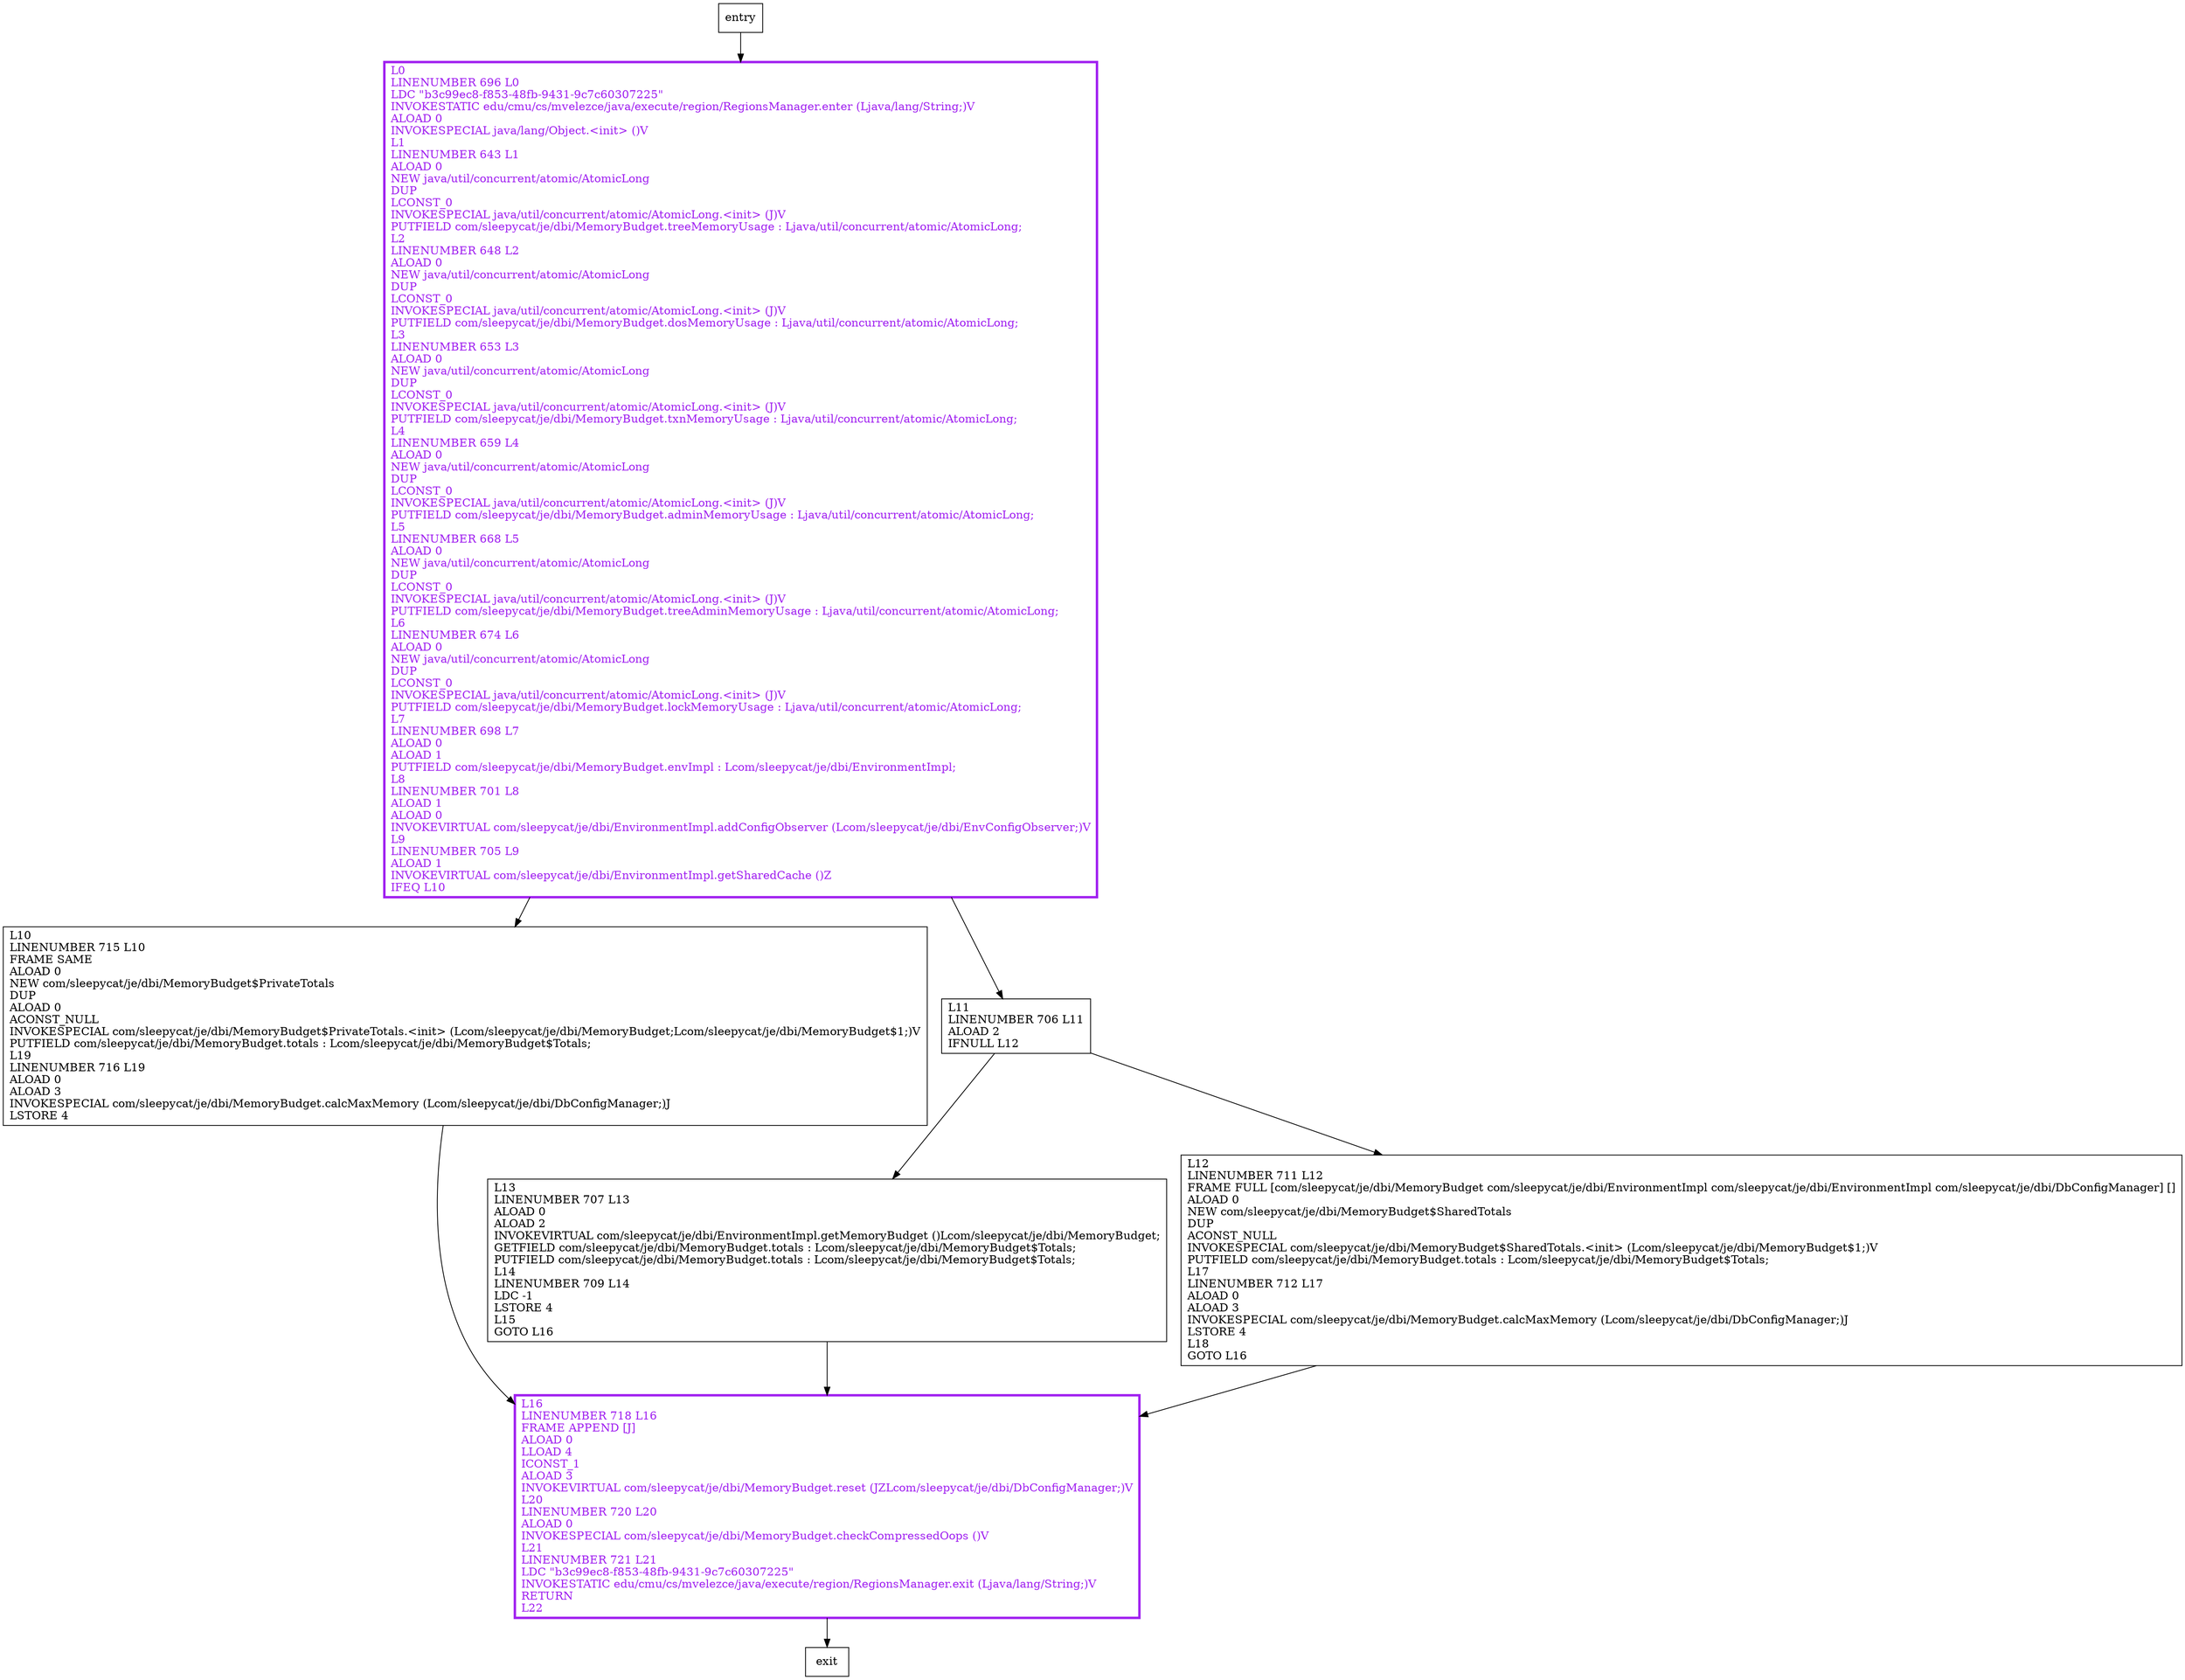 digraph <init> {
node [shape=record];
2035872389 [label="L10\lLINENUMBER 715 L10\lFRAME SAME\lALOAD 0\lNEW com/sleepycat/je/dbi/MemoryBudget$PrivateTotals\lDUP\lALOAD 0\lACONST_NULL\lINVOKESPECIAL com/sleepycat/je/dbi/MemoryBudget$PrivateTotals.\<init\> (Lcom/sleepycat/je/dbi/MemoryBudget;Lcom/sleepycat/je/dbi/MemoryBudget$1;)V\lPUTFIELD com/sleepycat/je/dbi/MemoryBudget.totals : Lcom/sleepycat/je/dbi/MemoryBudget$Totals;\lL19\lLINENUMBER 716 L19\lALOAD 0\lALOAD 3\lINVOKESPECIAL com/sleepycat/je/dbi/MemoryBudget.calcMaxMemory (Lcom/sleepycat/je/dbi/DbConfigManager;)J\lLSTORE 4\l"];
826174457 [label="L13\lLINENUMBER 707 L13\lALOAD 0\lALOAD 2\lINVOKEVIRTUAL com/sleepycat/je/dbi/EnvironmentImpl.getMemoryBudget ()Lcom/sleepycat/je/dbi/MemoryBudget;\lGETFIELD com/sleepycat/je/dbi/MemoryBudget.totals : Lcom/sleepycat/je/dbi/MemoryBudget$Totals;\lPUTFIELD com/sleepycat/je/dbi/MemoryBudget.totals : Lcom/sleepycat/je/dbi/MemoryBudget$Totals;\lL14\lLINENUMBER 709 L14\lLDC -1\lLSTORE 4\lL15\lGOTO L16\l"];
1639381688 [label="L12\lLINENUMBER 711 L12\lFRAME FULL [com/sleepycat/je/dbi/MemoryBudget com/sleepycat/je/dbi/EnvironmentImpl com/sleepycat/je/dbi/EnvironmentImpl com/sleepycat/je/dbi/DbConfigManager] []\lALOAD 0\lNEW com/sleepycat/je/dbi/MemoryBudget$SharedTotals\lDUP\lACONST_NULL\lINVOKESPECIAL com/sleepycat/je/dbi/MemoryBudget$SharedTotals.\<init\> (Lcom/sleepycat/je/dbi/MemoryBudget$1;)V\lPUTFIELD com/sleepycat/je/dbi/MemoryBudget.totals : Lcom/sleepycat/je/dbi/MemoryBudget$Totals;\lL17\lLINENUMBER 712 L17\lALOAD 0\lALOAD 3\lINVOKESPECIAL com/sleepycat/je/dbi/MemoryBudget.calcMaxMemory (Lcom/sleepycat/je/dbi/DbConfigManager;)J\lLSTORE 4\lL18\lGOTO L16\l"];
1491142441 [label="L0\lLINENUMBER 696 L0\lLDC \"b3c99ec8-f853-48fb-9431-9c7c60307225\"\lINVOKESTATIC edu/cmu/cs/mvelezce/java/execute/region/RegionsManager.enter (Ljava/lang/String;)V\lALOAD 0\lINVOKESPECIAL java/lang/Object.\<init\> ()V\lL1\lLINENUMBER 643 L1\lALOAD 0\lNEW java/util/concurrent/atomic/AtomicLong\lDUP\lLCONST_0\lINVOKESPECIAL java/util/concurrent/atomic/AtomicLong.\<init\> (J)V\lPUTFIELD com/sleepycat/je/dbi/MemoryBudget.treeMemoryUsage : Ljava/util/concurrent/atomic/AtomicLong;\lL2\lLINENUMBER 648 L2\lALOAD 0\lNEW java/util/concurrent/atomic/AtomicLong\lDUP\lLCONST_0\lINVOKESPECIAL java/util/concurrent/atomic/AtomicLong.\<init\> (J)V\lPUTFIELD com/sleepycat/je/dbi/MemoryBudget.dosMemoryUsage : Ljava/util/concurrent/atomic/AtomicLong;\lL3\lLINENUMBER 653 L3\lALOAD 0\lNEW java/util/concurrent/atomic/AtomicLong\lDUP\lLCONST_0\lINVOKESPECIAL java/util/concurrent/atomic/AtomicLong.\<init\> (J)V\lPUTFIELD com/sleepycat/je/dbi/MemoryBudget.txnMemoryUsage : Ljava/util/concurrent/atomic/AtomicLong;\lL4\lLINENUMBER 659 L4\lALOAD 0\lNEW java/util/concurrent/atomic/AtomicLong\lDUP\lLCONST_0\lINVOKESPECIAL java/util/concurrent/atomic/AtomicLong.\<init\> (J)V\lPUTFIELD com/sleepycat/je/dbi/MemoryBudget.adminMemoryUsage : Ljava/util/concurrent/atomic/AtomicLong;\lL5\lLINENUMBER 668 L5\lALOAD 0\lNEW java/util/concurrent/atomic/AtomicLong\lDUP\lLCONST_0\lINVOKESPECIAL java/util/concurrent/atomic/AtomicLong.\<init\> (J)V\lPUTFIELD com/sleepycat/je/dbi/MemoryBudget.treeAdminMemoryUsage : Ljava/util/concurrent/atomic/AtomicLong;\lL6\lLINENUMBER 674 L6\lALOAD 0\lNEW java/util/concurrent/atomic/AtomicLong\lDUP\lLCONST_0\lINVOKESPECIAL java/util/concurrent/atomic/AtomicLong.\<init\> (J)V\lPUTFIELD com/sleepycat/je/dbi/MemoryBudget.lockMemoryUsage : Ljava/util/concurrent/atomic/AtomicLong;\lL7\lLINENUMBER 698 L7\lALOAD 0\lALOAD 1\lPUTFIELD com/sleepycat/je/dbi/MemoryBudget.envImpl : Lcom/sleepycat/je/dbi/EnvironmentImpl;\lL8\lLINENUMBER 701 L8\lALOAD 1\lALOAD 0\lINVOKEVIRTUAL com/sleepycat/je/dbi/EnvironmentImpl.addConfigObserver (Lcom/sleepycat/je/dbi/EnvConfigObserver;)V\lL9\lLINENUMBER 705 L9\lALOAD 1\lINVOKEVIRTUAL com/sleepycat/je/dbi/EnvironmentImpl.getSharedCache ()Z\lIFEQ L10\l"];
1598349521 [label="L16\lLINENUMBER 718 L16\lFRAME APPEND [J]\lALOAD 0\lLLOAD 4\lICONST_1\lALOAD 3\lINVOKEVIRTUAL com/sleepycat/je/dbi/MemoryBudget.reset (JZLcom/sleepycat/je/dbi/DbConfigManager;)V\lL20\lLINENUMBER 720 L20\lALOAD 0\lINVOKESPECIAL com/sleepycat/je/dbi/MemoryBudget.checkCompressedOops ()V\lL21\lLINENUMBER 721 L21\lLDC \"b3c99ec8-f853-48fb-9431-9c7c60307225\"\lINVOKESTATIC edu/cmu/cs/mvelezce/java/execute/region/RegionsManager.exit (Ljava/lang/String;)V\lRETURN\lL22\l"];
1809706283 [label="L11\lLINENUMBER 706 L11\lALOAD 2\lIFNULL L12\l"];
entry;
exit;
2035872389 -> 1598349521
entry -> 1491142441
826174457 -> 1598349521
1639381688 -> 1598349521
1491142441 -> 2035872389
1491142441 -> 1809706283
1598349521 -> exit
1809706283 -> 826174457
1809706283 -> 1639381688
1491142441[fontcolor="purple", penwidth=3, color="purple"];
1598349521[fontcolor="purple", penwidth=3, color="purple"];
}
